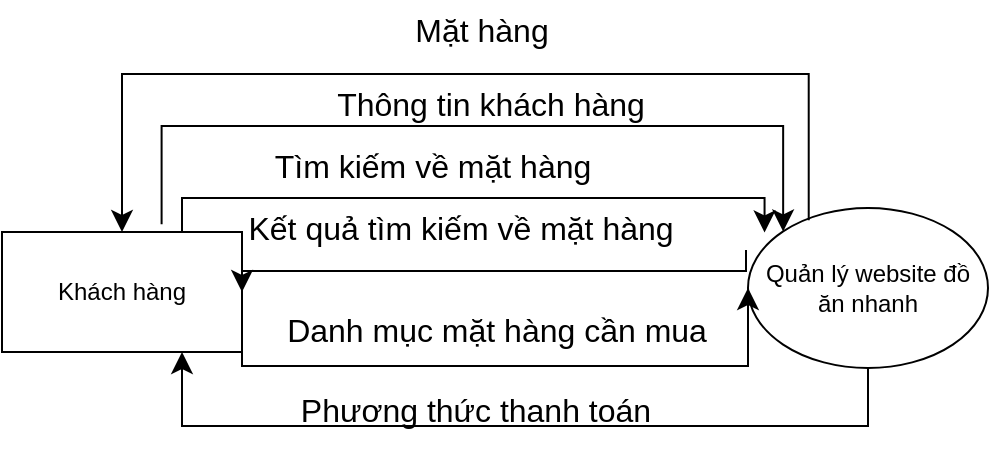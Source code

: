<mxfile version="24.0.7" type="device">
  <diagram name="Page-1" id="V4Uc9qd8PmuARo3zMQDT">
    <mxGraphModel dx="1134" dy="1331" grid="0" gridSize="10" guides="1" tooltips="1" connect="1" arrows="1" fold="1" page="0" pageScale="1" pageWidth="850" pageHeight="1100" math="0" shadow="0">
      <root>
        <mxCell id="0" />
        <mxCell id="1" parent="0" />
        <mxCell id="6bqzFP4VC01sqSyXpHi2-1" value="Khách hàng" style="rounded=0;whiteSpace=wrap;html=1;" vertex="1" parent="1">
          <mxGeometry x="-228" y="12" width="120" height="60" as="geometry" />
        </mxCell>
        <mxCell id="6bqzFP4VC01sqSyXpHi2-2" value="Quản lý website đồ ăn nhanh" style="ellipse;whiteSpace=wrap;html=1;" vertex="1" parent="1">
          <mxGeometry x="145" width="120" height="80" as="geometry" />
        </mxCell>
        <mxCell id="6bqzFP4VC01sqSyXpHi2-4" value="Mặt hàng" style="text;html=1;align=center;verticalAlign=middle;whiteSpace=wrap;rounded=0;fontSize=16;" vertex="1" parent="1">
          <mxGeometry x="-95" y="-104" width="214" height="30" as="geometry" />
        </mxCell>
        <mxCell id="6bqzFP4VC01sqSyXpHi2-7" value="" style="edgeStyle=elbowEdgeStyle;elbow=horizontal;endArrow=classic;html=1;curved=0;rounded=0;endSize=8;startSize=8;fontSize=12;entryX=0.75;entryY=1;entryDx=0;entryDy=0;" edge="1" parent="1" source="6bqzFP4VC01sqSyXpHi2-2" target="6bqzFP4VC01sqSyXpHi2-1">
          <mxGeometry width="50" height="50" relative="1" as="geometry">
            <mxPoint x="52" y="174" as="sourcePoint" />
            <mxPoint x="102" y="124" as="targetPoint" />
            <Array as="points">
              <mxPoint x="-20" y="109" />
            </Array>
          </mxGeometry>
        </mxCell>
        <mxCell id="6bqzFP4VC01sqSyXpHi2-8" value="" style="edgeStyle=elbowEdgeStyle;elbow=vertical;endArrow=classic;html=1;curved=0;rounded=0;endSize=8;startSize=8;fontSize=12;exitX=0.253;exitY=0.076;exitDx=0;exitDy=0;entryX=0.5;entryY=0;entryDx=0;entryDy=0;exitPerimeter=0;" edge="1" parent="1" source="6bqzFP4VC01sqSyXpHi2-2" target="6bqzFP4VC01sqSyXpHi2-1">
          <mxGeometry width="50" height="50" relative="1" as="geometry">
            <mxPoint x="52" y="174" as="sourcePoint" />
            <mxPoint x="102" y="124" as="targetPoint" />
            <Array as="points">
              <mxPoint x="8" y="-67" />
            </Array>
          </mxGeometry>
        </mxCell>
        <mxCell id="6bqzFP4VC01sqSyXpHi2-9" value="Phương thức thanh toán" style="text;html=1;align=center;verticalAlign=middle;whiteSpace=wrap;rounded=0;fontSize=16;" vertex="1" parent="1">
          <mxGeometry x="-87" y="86" width="192" height="30" as="geometry" />
        </mxCell>
        <mxCell id="6bqzFP4VC01sqSyXpHi2-11" value="Thông tin khách hàng" style="text;html=1;align=center;verticalAlign=middle;resizable=0;points=[];autosize=1;strokeColor=none;fillColor=none;fontSize=16;" vertex="1" parent="1">
          <mxGeometry x="-70" y="-68" width="172" height="31" as="geometry" />
        </mxCell>
        <mxCell id="6bqzFP4VC01sqSyXpHi2-12" value="" style="edgeStyle=elbowEdgeStyle;elbow=vertical;endArrow=classic;html=1;curved=0;rounded=0;endSize=8;startSize=8;fontSize=12;exitX=1;exitY=0.5;exitDx=0;exitDy=0;entryX=0;entryY=0.5;entryDx=0;entryDy=0;" edge="1" parent="1" source="6bqzFP4VC01sqSyXpHi2-1" target="6bqzFP4VC01sqSyXpHi2-2">
          <mxGeometry width="50" height="50" relative="1" as="geometry">
            <mxPoint x="52" y="174" as="sourcePoint" />
            <mxPoint x="102" y="124" as="targetPoint" />
            <Array as="points">
              <mxPoint x="22" y="79" />
            </Array>
          </mxGeometry>
        </mxCell>
        <mxCell id="6bqzFP4VC01sqSyXpHi2-17" value="" style="edgeStyle=elbowEdgeStyle;elbow=vertical;endArrow=classic;html=1;curved=0;rounded=0;endSize=8;startSize=8;fontSize=12;exitX=0.665;exitY=-0.065;exitDx=0;exitDy=0;exitPerimeter=0;entryX=0;entryY=0;entryDx=0;entryDy=0;" edge="1" parent="1" source="6bqzFP4VC01sqSyXpHi2-1" target="6bqzFP4VC01sqSyXpHi2-2">
          <mxGeometry width="50" height="50" relative="1" as="geometry">
            <mxPoint x="-148" y="8" as="sourcePoint" />
            <mxPoint x="124" y="8" as="targetPoint" />
            <Array as="points">
              <mxPoint x="12" y="-41" />
            </Array>
          </mxGeometry>
        </mxCell>
        <mxCell id="6bqzFP4VC01sqSyXpHi2-15" value="Tìm kiếm về mặt hàng" style="text;html=1;align=center;verticalAlign=middle;resizable=0;points=[];autosize=1;strokeColor=none;fillColor=none;fontSize=16;" vertex="1" parent="1">
          <mxGeometry x="-101" y="-37" width="176" height="31" as="geometry" />
        </mxCell>
        <mxCell id="6bqzFP4VC01sqSyXpHi2-18" value="" style="edgeStyle=elbowEdgeStyle;elbow=vertical;endArrow=classic;html=1;curved=0;rounded=0;endSize=8;startSize=8;fontSize=12;exitX=0.75;exitY=0;exitDx=0;exitDy=0;entryX=0.069;entryY=0.153;entryDx=0;entryDy=0;entryPerimeter=0;" edge="1" parent="1" source="6bqzFP4VC01sqSyXpHi2-1" target="6bqzFP4VC01sqSyXpHi2-2">
          <mxGeometry width="50" height="50" relative="1" as="geometry">
            <mxPoint x="52" y="174" as="sourcePoint" />
            <mxPoint x="102" y="124" as="targetPoint" />
            <Array as="points">
              <mxPoint x="-10" y="-5" />
            </Array>
          </mxGeometry>
        </mxCell>
        <mxCell id="6bqzFP4VC01sqSyXpHi2-19" value="" style="edgeStyle=elbowEdgeStyle;elbow=vertical;endArrow=classic;html=1;curved=0;rounded=0;endSize=8;startSize=8;fontSize=12;entryX=1;entryY=0.5;entryDx=0;entryDy=0;" edge="1" parent="1" target="6bqzFP4VC01sqSyXpHi2-1">
          <mxGeometry width="50" height="50" relative="1" as="geometry">
            <mxPoint x="144" y="21" as="sourcePoint" />
            <mxPoint x="-71" y="49" as="targetPoint" />
          </mxGeometry>
        </mxCell>
        <mxCell id="6bqzFP4VC01sqSyXpHi2-20" value="Kết quả tìm kiếm về mặt hàng" style="text;html=1;align=center;verticalAlign=middle;resizable=0;points=[];autosize=1;strokeColor=none;fillColor=none;fontSize=16;" vertex="1" parent="1">
          <mxGeometry x="-115" y="-6" width="231" height="31" as="geometry" />
        </mxCell>
        <mxCell id="6bqzFP4VC01sqSyXpHi2-21" value="Danh mục mặt hàng cần mua" style="text;html=1;align=center;verticalAlign=middle;resizable=0;points=[];autosize=1;strokeColor=none;fillColor=none;fontSize=16;" vertex="1" parent="1">
          <mxGeometry x="-95" y="45" width="228" height="31" as="geometry" />
        </mxCell>
      </root>
    </mxGraphModel>
  </diagram>
</mxfile>
